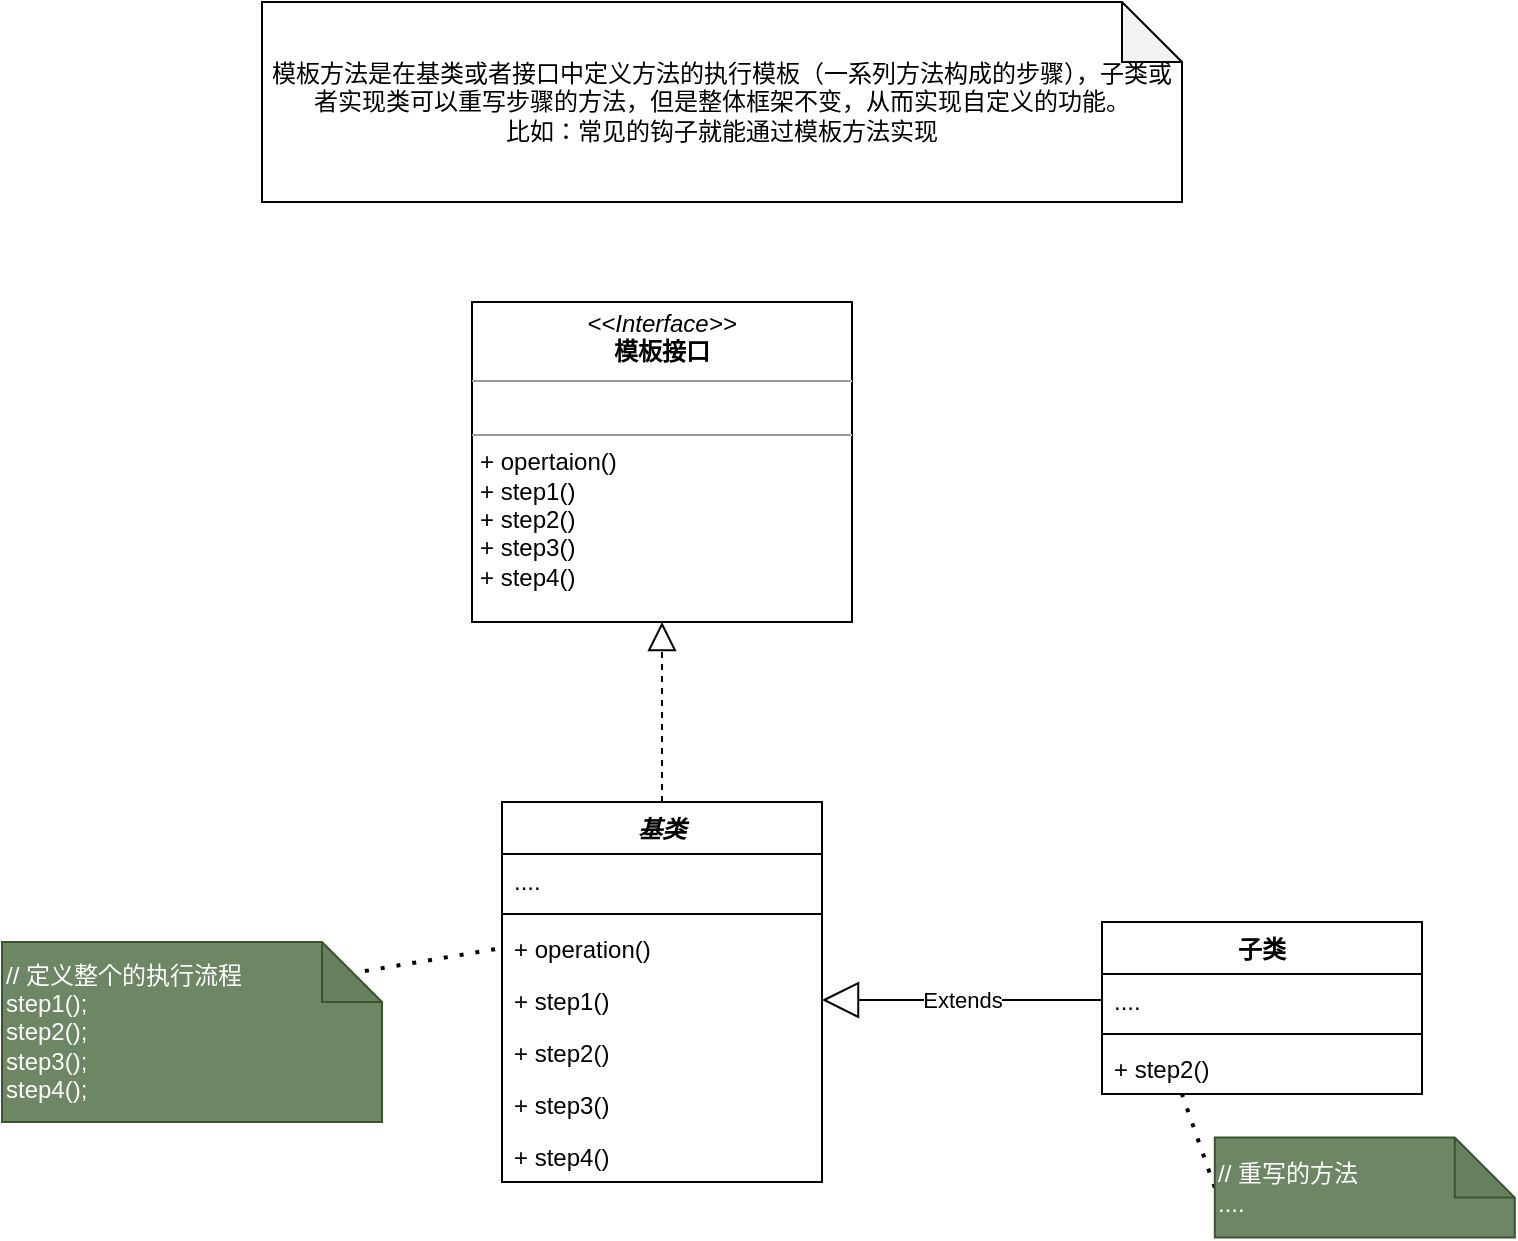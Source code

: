 <mxfile version="20.5.1" type="github">
  <diagram id="Hdo_MmW2CzTgfSqUD5FO" name="第 1 页">
    <mxGraphModel dx="1550" dy="859" grid="1" gridSize="10" guides="1" tooltips="1" connect="1" arrows="1" fold="1" page="1" pageScale="1" pageWidth="827" pageHeight="1169" math="0" shadow="0">
      <root>
        <mxCell id="0" />
        <mxCell id="1" parent="0" />
        <mxCell id="90DJLhmEZ5gfcAzvpRhj-1" value="模板方法是在基类或者接口中定义方法的执行模板（一系列方法构成的步骤），子类或者实现类可以重写步骤的方法，但是整体框架不变，从而实现自定义的功能。&lt;br&gt;比如：常见的钩子就能通过模板方法实现" style="shape=note;whiteSpace=wrap;html=1;backgroundOutline=1;darkOpacity=0.05;" vertex="1" parent="1">
          <mxGeometry x="190" y="50" width="460" height="100" as="geometry" />
        </mxCell>
        <mxCell id="90DJLhmEZ5gfcAzvpRhj-2" value="子类" style="swimlane;fontStyle=1;align=center;verticalAlign=top;childLayout=stackLayout;horizontal=1;startSize=26;horizontalStack=0;resizeParent=1;resizeParentMax=0;resizeLast=0;collapsible=1;marginBottom=0;" vertex="1" parent="1">
          <mxGeometry x="610" y="510" width="160" height="86" as="geometry" />
        </mxCell>
        <mxCell id="90DJLhmEZ5gfcAzvpRhj-3" value="...." style="text;strokeColor=none;fillColor=none;align=left;verticalAlign=top;spacingLeft=4;spacingRight=4;overflow=hidden;rotatable=0;points=[[0,0.5],[1,0.5]];portConstraint=eastwest;" vertex="1" parent="90DJLhmEZ5gfcAzvpRhj-2">
          <mxGeometry y="26" width="160" height="26" as="geometry" />
        </mxCell>
        <mxCell id="90DJLhmEZ5gfcAzvpRhj-4" value="" style="line;strokeWidth=1;fillColor=none;align=left;verticalAlign=middle;spacingTop=-1;spacingLeft=3;spacingRight=3;rotatable=0;labelPosition=right;points=[];portConstraint=eastwest;strokeColor=inherit;" vertex="1" parent="90DJLhmEZ5gfcAzvpRhj-2">
          <mxGeometry y="52" width="160" height="8" as="geometry" />
        </mxCell>
        <mxCell id="90DJLhmEZ5gfcAzvpRhj-5" value="+ step2()" style="text;strokeColor=none;fillColor=none;align=left;verticalAlign=top;spacingLeft=4;spacingRight=4;overflow=hidden;rotatable=0;points=[[0,0.5],[1,0.5]];portConstraint=eastwest;" vertex="1" parent="90DJLhmEZ5gfcAzvpRhj-2">
          <mxGeometry y="60" width="160" height="26" as="geometry" />
        </mxCell>
        <mxCell id="90DJLhmEZ5gfcAzvpRhj-6" value="&lt;p style=&quot;margin:0px;margin-top:4px;text-align:center;&quot;&gt;&lt;i&gt;&amp;lt;&amp;lt;Interface&amp;gt;&amp;gt;&lt;/i&gt;&lt;br&gt;&lt;b&gt;模板接口&lt;/b&gt;&lt;/p&gt;&lt;hr size=&quot;1&quot;&gt;&lt;p style=&quot;margin:0px;margin-left:4px;&quot;&gt;&lt;br&gt;&lt;/p&gt;&lt;hr size=&quot;1&quot;&gt;&lt;p style=&quot;margin:0px;margin-left:4px;&quot;&gt;+ opertaion()&lt;br&gt;+ step1()&lt;/p&gt;&lt;p style=&quot;margin:0px;margin-left:4px;&quot;&gt;+ step2()&lt;br&gt;&lt;/p&gt;&lt;p style=&quot;margin:0px;margin-left:4px;&quot;&gt;+ step3()&lt;br&gt;&lt;/p&gt;&lt;p style=&quot;margin:0px;margin-left:4px;&quot;&gt;+ step4()&lt;br&gt;&lt;/p&gt;" style="verticalAlign=top;align=left;overflow=fill;fontSize=12;fontFamily=Helvetica;html=1;" vertex="1" parent="1">
          <mxGeometry x="295" y="200" width="190" height="160" as="geometry" />
        </mxCell>
        <mxCell id="90DJLhmEZ5gfcAzvpRhj-7" value="基类" style="swimlane;fontStyle=3;align=center;verticalAlign=top;childLayout=stackLayout;horizontal=1;startSize=26;horizontalStack=0;resizeParent=1;resizeParentMax=0;resizeLast=0;collapsible=1;marginBottom=0;" vertex="1" parent="1">
          <mxGeometry x="310" y="450" width="160" height="190" as="geometry" />
        </mxCell>
        <mxCell id="90DJLhmEZ5gfcAzvpRhj-8" value="...." style="text;strokeColor=none;fillColor=none;align=left;verticalAlign=top;spacingLeft=4;spacingRight=4;overflow=hidden;rotatable=0;points=[[0,0.5],[1,0.5]];portConstraint=eastwest;" vertex="1" parent="90DJLhmEZ5gfcAzvpRhj-7">
          <mxGeometry y="26" width="160" height="26" as="geometry" />
        </mxCell>
        <mxCell id="90DJLhmEZ5gfcAzvpRhj-9" value="" style="line;strokeWidth=1;fillColor=none;align=left;verticalAlign=middle;spacingTop=-1;spacingLeft=3;spacingRight=3;rotatable=0;labelPosition=right;points=[];portConstraint=eastwest;strokeColor=inherit;" vertex="1" parent="90DJLhmEZ5gfcAzvpRhj-7">
          <mxGeometry y="52" width="160" height="8" as="geometry" />
        </mxCell>
        <mxCell id="90DJLhmEZ5gfcAzvpRhj-10" value="+ operation()" style="text;strokeColor=none;fillColor=none;align=left;verticalAlign=top;spacingLeft=4;spacingRight=4;overflow=hidden;rotatable=0;points=[[0,0.5],[1,0.5]];portConstraint=eastwest;" vertex="1" parent="90DJLhmEZ5gfcAzvpRhj-7">
          <mxGeometry y="60" width="160" height="26" as="geometry" />
        </mxCell>
        <mxCell id="90DJLhmEZ5gfcAzvpRhj-12" value="+ step1()" style="text;strokeColor=none;fillColor=none;align=left;verticalAlign=top;spacingLeft=4;spacingRight=4;overflow=hidden;rotatable=0;points=[[0,0.5],[1,0.5]];portConstraint=eastwest;fontStyle=0" vertex="1" parent="90DJLhmEZ5gfcAzvpRhj-7">
          <mxGeometry y="86" width="160" height="26" as="geometry" />
        </mxCell>
        <mxCell id="90DJLhmEZ5gfcAzvpRhj-13" value="+ step2()" style="text;strokeColor=none;fillColor=none;align=left;verticalAlign=top;spacingLeft=4;spacingRight=4;overflow=hidden;rotatable=0;points=[[0,0.5],[1,0.5]];portConstraint=eastwest;fontStyle=0" vertex="1" parent="90DJLhmEZ5gfcAzvpRhj-7">
          <mxGeometry y="112" width="160" height="26" as="geometry" />
        </mxCell>
        <mxCell id="90DJLhmEZ5gfcAzvpRhj-15" value="+ step3()" style="text;strokeColor=none;fillColor=none;align=left;verticalAlign=top;spacingLeft=4;spacingRight=4;overflow=hidden;rotatable=0;points=[[0,0.5],[1,0.5]];portConstraint=eastwest;fontStyle=0" vertex="1" parent="90DJLhmEZ5gfcAzvpRhj-7">
          <mxGeometry y="138" width="160" height="26" as="geometry" />
        </mxCell>
        <mxCell id="90DJLhmEZ5gfcAzvpRhj-14" value="+ step4()" style="text;strokeColor=none;fillColor=none;align=left;verticalAlign=top;spacingLeft=4;spacingRight=4;overflow=hidden;rotatable=0;points=[[0,0.5],[1,0.5]];portConstraint=eastwest;fontStyle=0" vertex="1" parent="90DJLhmEZ5gfcAzvpRhj-7">
          <mxGeometry y="164" width="160" height="26" as="geometry" />
        </mxCell>
        <mxCell id="90DJLhmEZ5gfcAzvpRhj-16" value="" style="endArrow=block;dashed=1;endFill=0;endSize=12;html=1;rounded=0;exitX=0.5;exitY=0;exitDx=0;exitDy=0;entryX=0.5;entryY=1;entryDx=0;entryDy=0;" edge="1" parent="1" source="90DJLhmEZ5gfcAzvpRhj-7" target="90DJLhmEZ5gfcAzvpRhj-6">
          <mxGeometry width="160" relative="1" as="geometry">
            <mxPoint x="400" y="390" as="sourcePoint" />
            <mxPoint x="560" y="390" as="targetPoint" />
          </mxGeometry>
        </mxCell>
        <mxCell id="90DJLhmEZ5gfcAzvpRhj-17" value="Extends" style="endArrow=block;endSize=16;endFill=0;html=1;rounded=0;entryX=1;entryY=0.5;entryDx=0;entryDy=0;exitX=0;exitY=0.5;exitDx=0;exitDy=0;" edge="1" parent="1" source="90DJLhmEZ5gfcAzvpRhj-3" target="90DJLhmEZ5gfcAzvpRhj-12">
          <mxGeometry width="160" relative="1" as="geometry">
            <mxPoint x="520" y="660" as="sourcePoint" />
            <mxPoint x="680" y="660" as="targetPoint" />
          </mxGeometry>
        </mxCell>
        <mxCell id="90DJLhmEZ5gfcAzvpRhj-18" value="" style="endArrow=none;dashed=1;html=1;dashPattern=1 3;strokeWidth=2;rounded=0;entryX=0.21;entryY=1.085;entryDx=0;entryDy=0;entryPerimeter=0;exitX=0;exitY=0.5;exitDx=0;exitDy=0;exitPerimeter=0;" edge="1" parent="1" source="90DJLhmEZ5gfcAzvpRhj-19">
          <mxGeometry width="50" height="50" relative="1" as="geometry">
            <mxPoint x="686.4" y="637.79" as="sourcePoint" />
            <mxPoint x="650.0" y="596" as="targetPoint" />
          </mxGeometry>
        </mxCell>
        <mxCell id="90DJLhmEZ5gfcAzvpRhj-19" value="&lt;div&gt;&lt;span style=&quot;background-color: initial;&quot;&gt;// 重写的方法&lt;/span&gt;&lt;/div&gt;&lt;div&gt;&lt;span style=&quot;background-color: initial;&quot;&gt;....&lt;/span&gt;&lt;/div&gt;" style="shape=note;whiteSpace=wrap;html=1;backgroundOutline=1;darkOpacity=0.05;align=left;fillColor=#6d8764;fontColor=#ffffff;strokeColor=#3A5431;" vertex="1" parent="1">
          <mxGeometry x="666.4" y="617.79" width="150" height="50" as="geometry" />
        </mxCell>
        <mxCell id="90DJLhmEZ5gfcAzvpRhj-22" value="" style="endArrow=none;dashed=1;html=1;dashPattern=1 3;strokeWidth=2;rounded=0;entryX=0;entryY=0.5;entryDx=0;entryDy=0;exitX=0;exitY=0.5;exitDx=0;exitDy=0;exitPerimeter=0;" edge="1" source="90DJLhmEZ5gfcAzvpRhj-23" parent="1" target="90DJLhmEZ5gfcAzvpRhj-10">
          <mxGeometry width="50" height="50" relative="1" as="geometry">
            <mxPoint x="126.4" y="659.58" as="sourcePoint" />
            <mxPoint x="90" y="617.79" as="targetPoint" />
          </mxGeometry>
        </mxCell>
        <mxCell id="90DJLhmEZ5gfcAzvpRhj-23" value="&lt;div&gt;&lt;span style=&quot;background-color: initial;&quot;&gt;// 定义整个的执行流程&lt;/span&gt;&lt;/div&gt;&lt;div&gt;step1();&lt;/div&gt;&lt;div&gt;step2();&lt;br&gt;&lt;/div&gt;&lt;div&gt;step3();&lt;br&gt;&lt;/div&gt;&lt;div&gt;step4();&lt;br&gt;&lt;/div&gt;" style="shape=note;whiteSpace=wrap;html=1;backgroundOutline=1;darkOpacity=0.05;align=left;fillColor=#6d8764;fontColor=#ffffff;strokeColor=#3A5431;" vertex="1" parent="1">
          <mxGeometry x="60" y="520" width="190" height="90" as="geometry" />
        </mxCell>
      </root>
    </mxGraphModel>
  </diagram>
</mxfile>

